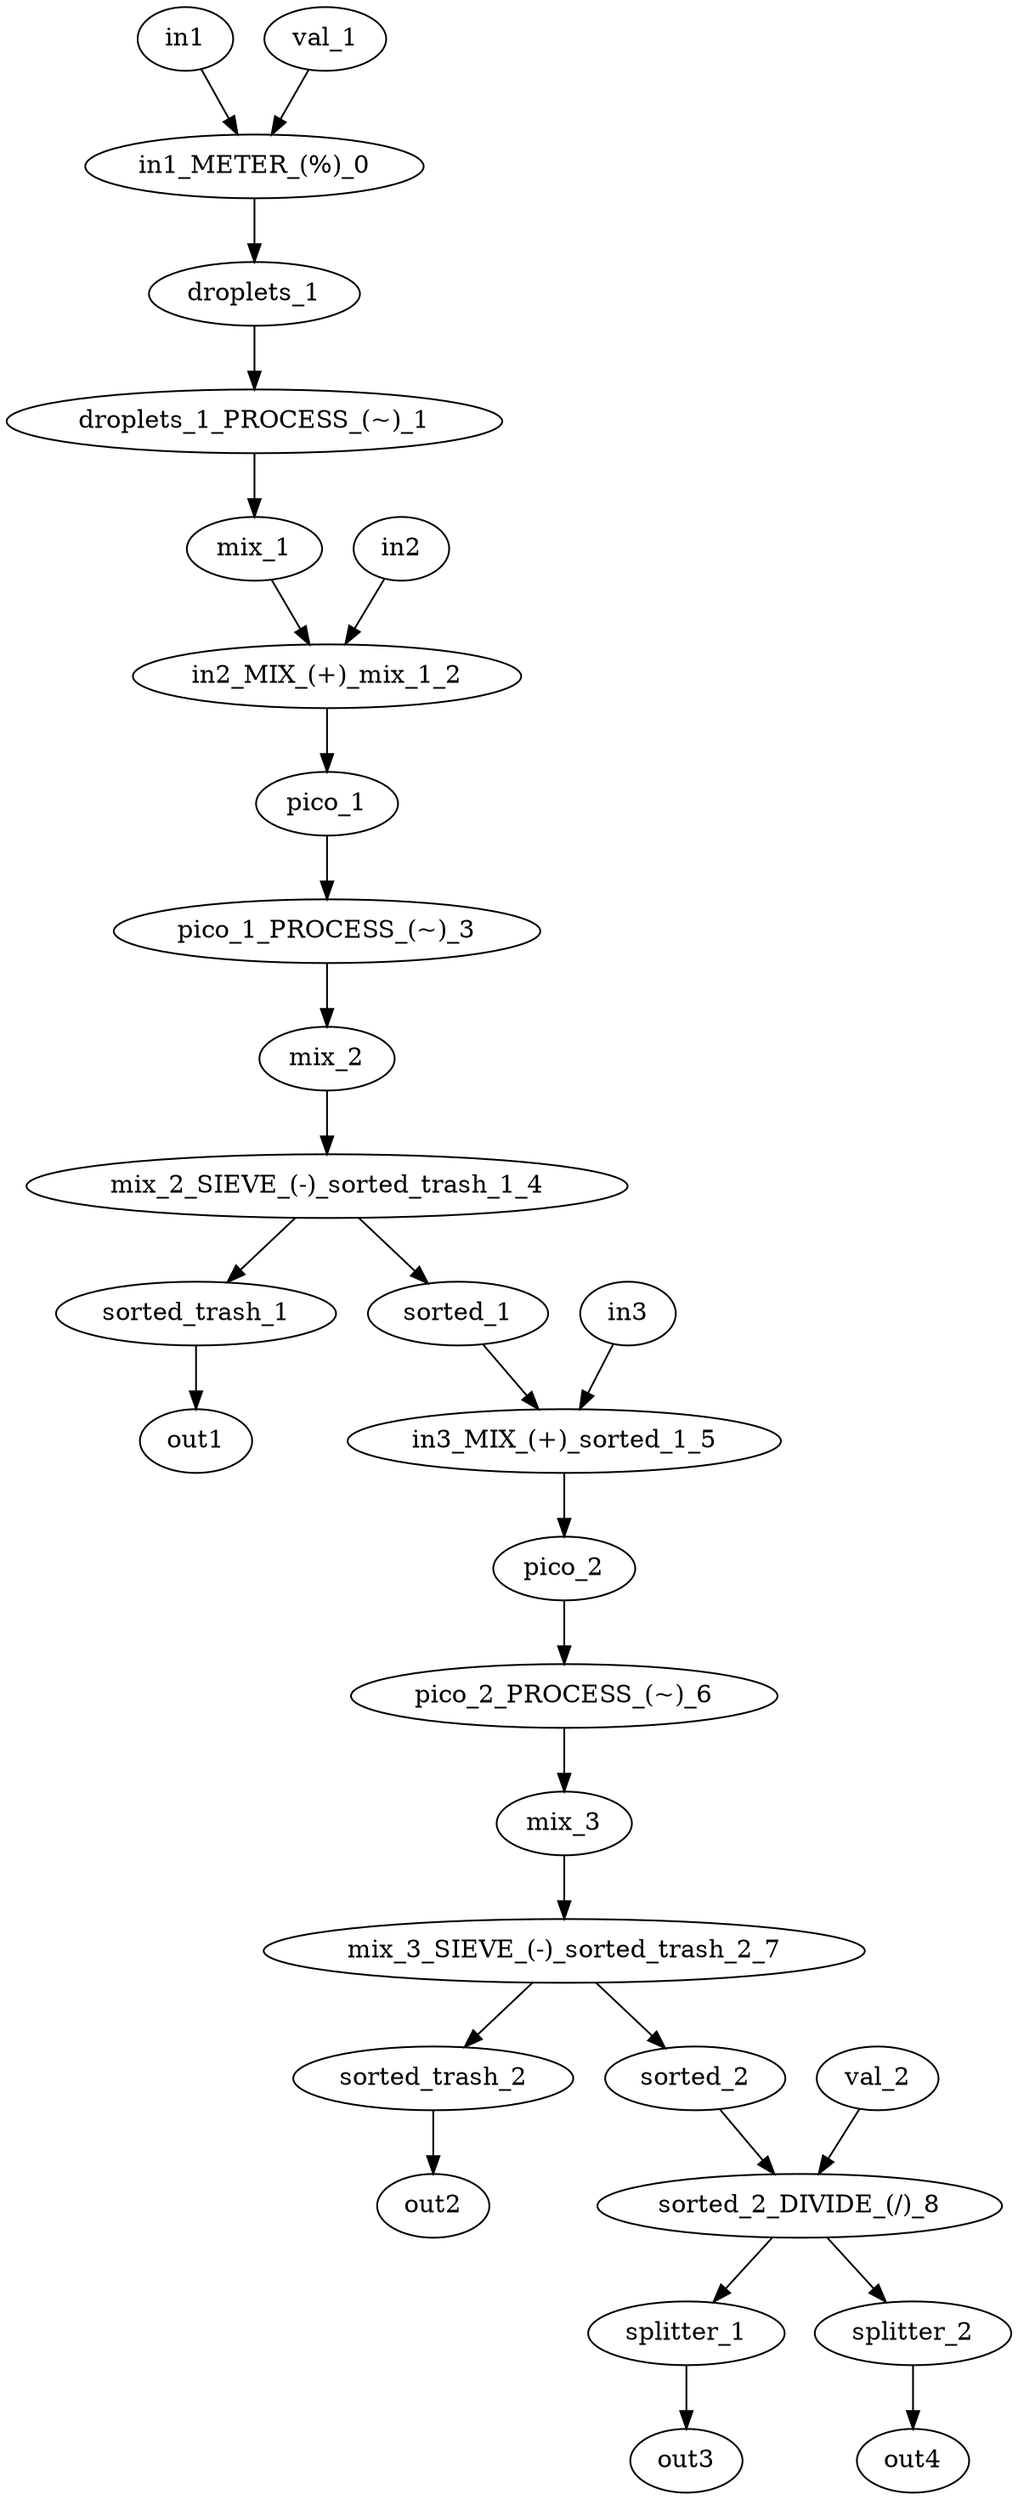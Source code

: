 strict digraph "" {
	in1 -> "in1_METER_(%)_0";
	in2 -> "in2_MIX_(+)_mix_1_2";
	in3 -> "in3_MIX_(+)_sorted_1_5";
	droplets_1 -> "droplets_1_PROCESS_(~)_1";
	mix_1 -> "in2_MIX_(+)_mix_1_2";
	pico_1 -> "pico_1_PROCESS_(~)_3";
	mix_2 -> "mix_2_SIEVE_(-)_sorted_trash_1_4";
	sorted_trash_1 -> out1;
	sorted_1 -> "in3_MIX_(+)_sorted_1_5";
	pico_2 -> "pico_2_PROCESS_(~)_6";
	mix_3 -> "mix_3_SIEVE_(-)_sorted_trash_2_7";
	sorted_trash_2 -> out2;
	sorted_2 -> "sorted_2_DIVIDE_(/)_8";
	splitter_1 -> out3;
	splitter_2 -> out4;
	"in1_METER_(%)_0" -> droplets_1;
	val_1 -> "in1_METER_(%)_0";
	"droplets_1_PROCESS_(~)_1" -> mix_1;
	"in2_MIX_(+)_mix_1_2" -> pico_1;
	"pico_1_PROCESS_(~)_3" -> mix_2;
	"mix_2_SIEVE_(-)_sorted_trash_1_4" -> sorted_trash_1;
	"mix_2_SIEVE_(-)_sorted_trash_1_4" -> sorted_1;
	"in3_MIX_(+)_sorted_1_5" -> pico_2;
	"pico_2_PROCESS_(~)_6" -> mix_3;
	"mix_3_SIEVE_(-)_sorted_trash_2_7" -> sorted_trash_2;
	"mix_3_SIEVE_(-)_sorted_trash_2_7" -> sorted_2;
	"sorted_2_DIVIDE_(/)_8" -> splitter_1;
	"sorted_2_DIVIDE_(/)_8" -> splitter_2;
	val_2 -> "sorted_2_DIVIDE_(/)_8";
}
